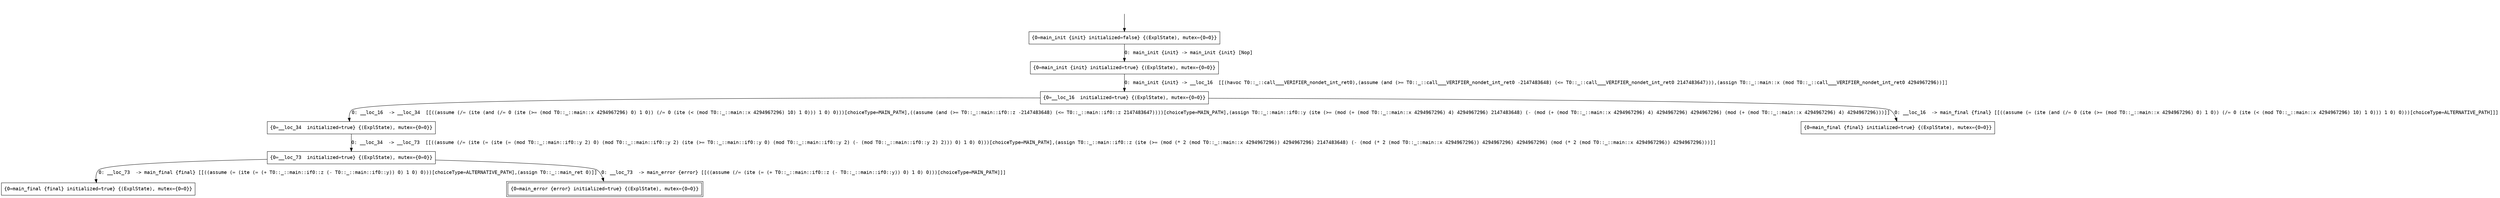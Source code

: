 digraph arg {
	label="";
		node_0 [label="{0=main_init {init} initialized=false} {(ExplState), mutex={0=0}}\l",style="solid,filled",fontname="courier",fillcolor="#FFFFFF",color="#000000",shape=rectangle];
		node_1 [label="{0=main_init {init} initialized=true} {(ExplState), mutex={0=0}}\l",style="solid,filled",fontname="courier",fillcolor="#FFFFFF",color="#000000",shape=rectangle];
		node_2 [label="{0=__loc_16  initialized=true} {(ExplState), mutex={0=0}}\l",style="solid,filled",fontname="courier",fillcolor="#FFFFFF",color="#000000",shape=rectangle];
		node_4 [label="{0=__loc_34  initialized=true} {(ExplState), mutex={0=0}}\l",style="solid,filled",fontname="courier",fillcolor="#FFFFFF",color="#000000",shape=rectangle];
		node_5 [label="{0=__loc_73  initialized=true} {(ExplState), mutex={0=0}}\l",style="solid,filled",fontname="courier",fillcolor="#FFFFFF",color="#000000",shape=rectangle];
		node_10 [label="{0=main_final {final} initialized=true} {(ExplState), mutex={0=0}}\l",style="solid,filled",fontname="courier",fillcolor="#FFFFFF",color="#000000",shape=rectangle];
		node_9 [label="{0=main_error {error} initialized=true} {(ExplState), mutex={0=0}}\l",peripheries=2,style="solid,filled",fontname="courier",fillcolor="#FFFFFF",color="#000000",shape=rectangle];
		node_3 [label="{0=main_final {final} initialized=true} {(ExplState), mutex={0=0}}\l",style="solid,filled",fontname="courier",fillcolor="#FFFFFF",color="#000000",shape=rectangle];
		phantom_init0 [label="\n",style="solid,filled",fillcolor="#FFFFFF",color="#FFFFFF",shape=ellipse];
	node_0 -> node_1 [label="0: main_init {init} -> main_init {init} [Nop]\l",color="#000000",style=solid,fontname="courier"];
	node_1 -> node_2 [label="0: main_init {init} -> __loc_16  [[(havoc T0::_::call___VERIFIER_nondet_int_ret0),(assume (and (>= T0::_::call___VERIFIER_nondet_int_ret0 -2147483648) (<= T0::_::call___VERIFIER_nondet_int_ret0 2147483647))),(assign T0::_::main::x (mod T0::_::call___VERIFIER_nondet_int_ret0 4294967296))]]\l",color="#000000",style=solid,fontname="courier"];
	node_2 -> node_4 [label="0: __loc_16  -> __loc_34  [[((assume (/= (ite (and (/= 0 (ite (>= (mod T0::_::main::x 4294967296) 0) 1 0)) (/= 0 (ite (< (mod T0::_::main::x 4294967296) 10) 1 0))) 1 0) 0)))[choiceType=MAIN_PATH],((assume (and (>= T0::_::main::if0::z -2147483648) (<= T0::_::main::if0::z 2147483647))))[choiceType=MAIN_PATH],(assign T0::_::main::if0::y (ite (>= (mod (+ (mod T0::_::main::x 4294967296) 4) 4294967296) 2147483648) (- (mod (+ (mod T0::_::main::x 4294967296) 4) 4294967296) 4294967296) (mod (+ (mod T0::_::main::x 4294967296) 4) 4294967296)))]]\l",color="#000000",style=solid,fontname="courier"];
	node_2 -> node_3 [label="0: __loc_16  -> main_final {final} [[((assume (= (ite (and (/= 0 (ite (>= (mod T0::_::main::x 4294967296) 0) 1 0)) (/= 0 (ite (< (mod T0::_::main::x 4294967296) 10) 1 0))) 1 0) 0)))[choiceType=ALTERNATIVE_PATH]]]\l",color="#000000",style=solid,fontname="courier"];
	node_4 -> node_5 [label="0: __loc_34  -> __loc_73  [[((assume (/= (ite (= (ite (= (mod T0::_::main::if0::y 2) 0) (mod T0::_::main::if0::y 2) (ite (>= T0::_::main::if0::y 0) (mod T0::_::main::if0::y 2) (- (mod T0::_::main::if0::y 2) 2))) 0) 1 0) 0)))[choiceType=MAIN_PATH],(assign T0::_::main::if0::z (ite (>= (mod (* 2 (mod T0::_::main::x 4294967296)) 4294967296) 2147483648) (- (mod (* 2 (mod T0::_::main::x 4294967296)) 4294967296) 4294967296) (mod (* 2 (mod T0::_::main::x 4294967296)) 4294967296)))]]\l",color="#000000",style=solid,fontname="courier"];
	node_5 -> node_10 [label="0: __loc_73  -> main_final {final} [[((assume (= (ite (= (+ T0::_::main::if0::z (- T0::_::main::if0::y)) 0) 1 0) 0)))[choiceType=ALTERNATIVE_PATH],(assign T0::_::main_ret 0)]]\l",color="#000000",style=solid,fontname="courier"];
	node_5 -> node_9 [label="0: __loc_73  -> main_error {error} [[((assume (/= (ite (= (+ T0::_::main::if0::z (- T0::_::main::if0::y)) 0) 1 0) 0)))[choiceType=MAIN_PATH]]]\l",color="#000000",style=solid,fontname="courier"];
	phantom_init0 -> node_0 [label="\n",color="#000000",style=solid];
}
